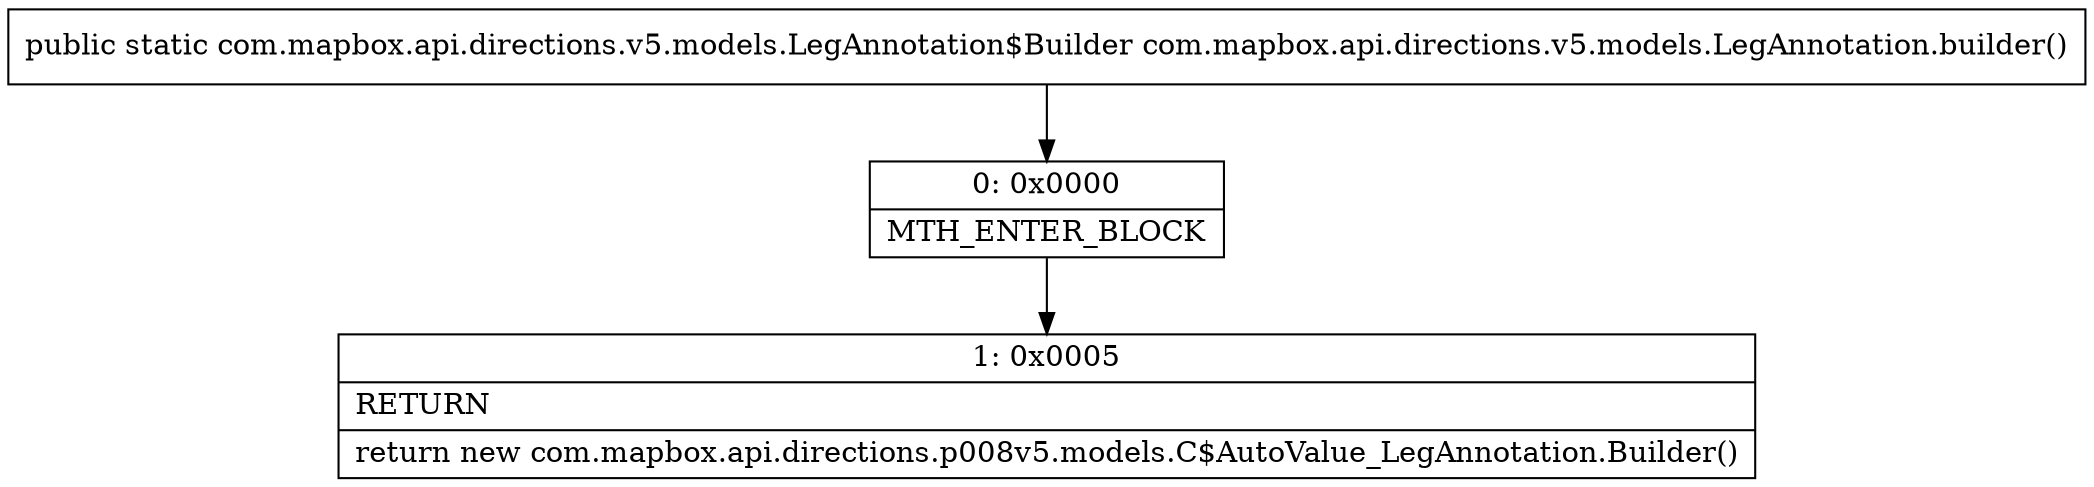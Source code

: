 digraph "CFG forcom.mapbox.api.directions.v5.models.LegAnnotation.builder()Lcom\/mapbox\/api\/directions\/v5\/models\/LegAnnotation$Builder;" {
Node_0 [shape=record,label="{0\:\ 0x0000|MTH_ENTER_BLOCK\l}"];
Node_1 [shape=record,label="{1\:\ 0x0005|RETURN\l|return new com.mapbox.api.directions.p008v5.models.C$AutoValue_LegAnnotation.Builder()\l}"];
MethodNode[shape=record,label="{public static com.mapbox.api.directions.v5.models.LegAnnotation$Builder com.mapbox.api.directions.v5.models.LegAnnotation.builder() }"];
MethodNode -> Node_0;
Node_0 -> Node_1;
}

